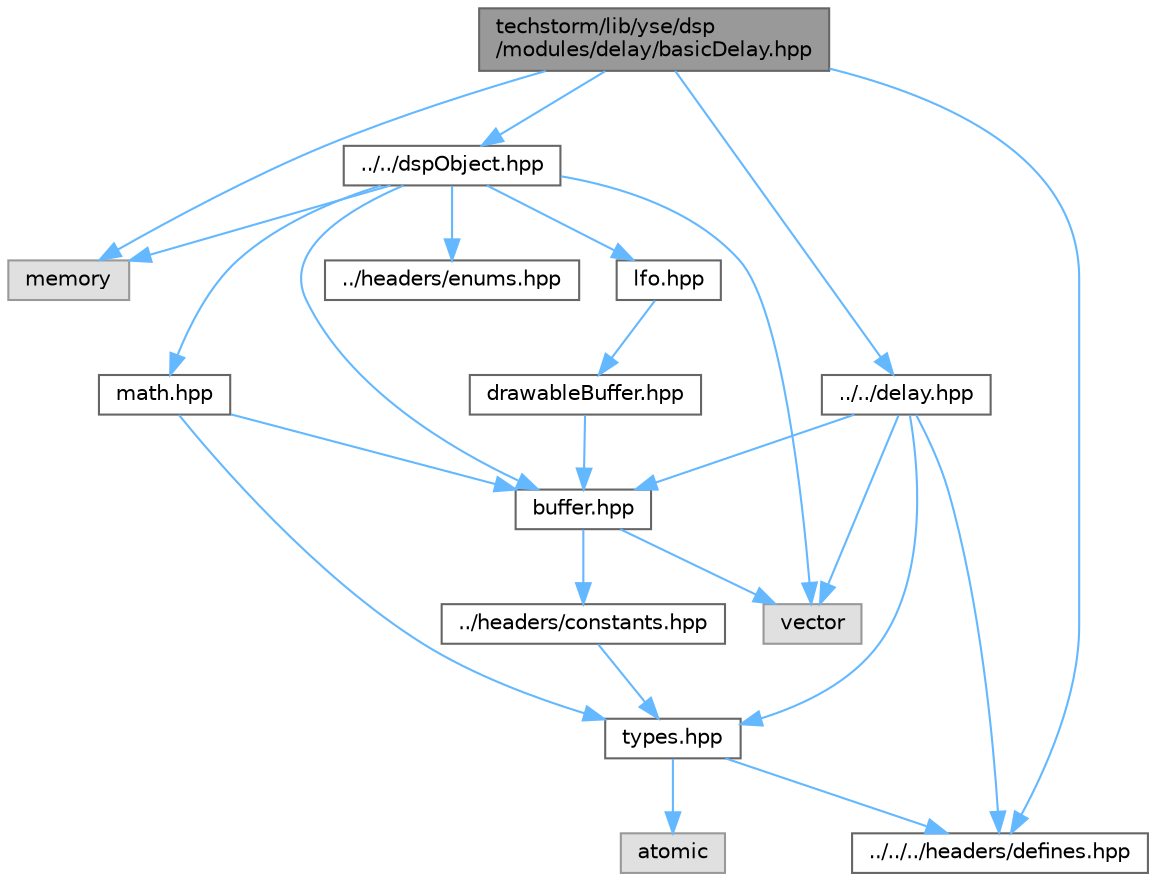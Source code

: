 digraph "techstorm/lib/yse/dsp/modules/delay/basicDelay.hpp"
{
 // LATEX_PDF_SIZE
  bgcolor="transparent";
  edge [fontname=Helvetica,fontsize=10,labelfontname=Helvetica,labelfontsize=10];
  node [fontname=Helvetica,fontsize=10,shape=box,height=0.2,width=0.4];
  Node1 [id="Node000001",label="techstorm/lib/yse/dsp\l/modules/delay/basicDelay.hpp",height=0.2,width=0.4,color="gray40", fillcolor="grey60", style="filled", fontcolor="black",tooltip=" "];
  Node1 -> Node2 [id="edge1_Node000001_Node000002",color="steelblue1",style="solid",tooltip=" "];
  Node2 [id="Node000002",label="../../../headers/defines.hpp",height=0.2,width=0.4,color="grey40", fillcolor="white", style="filled",URL="$defines_8hpp.html",tooltip=" "];
  Node1 -> Node3 [id="edge2_Node000001_Node000003",color="steelblue1",style="solid",tooltip=" "];
  Node3 [id="Node000003",label="../../dspObject.hpp",height=0.2,width=0.4,color="grey40", fillcolor="white", style="filled",URL="$dsp_object_8hpp.html",tooltip=" "];
  Node3 -> Node4 [id="edge3_Node000003_Node000004",color="steelblue1",style="solid",tooltip=" "];
  Node4 [id="Node000004",label="vector",height=0.2,width=0.4,color="grey60", fillcolor="#E0E0E0", style="filled",tooltip=" "];
  Node3 -> Node5 [id="edge4_Node000003_Node000005",color="steelblue1",style="solid",tooltip=" "];
  Node5 [id="Node000005",label="memory",height=0.2,width=0.4,color="grey60", fillcolor="#E0E0E0", style="filled",tooltip=" "];
  Node3 -> Node6 [id="edge5_Node000003_Node000006",color="steelblue1",style="solid",tooltip=" "];
  Node6 [id="Node000006",label="buffer.hpp",height=0.2,width=0.4,color="grey40", fillcolor="white", style="filled",URL="$buffer_8hpp.html",tooltip=" "];
  Node6 -> Node4 [id="edge6_Node000006_Node000004",color="steelblue1",style="solid",tooltip=" "];
  Node6 -> Node7 [id="edge7_Node000006_Node000007",color="steelblue1",style="solid",tooltip=" "];
  Node7 [id="Node000007",label="../headers/constants.hpp",height=0.2,width=0.4,color="grey40", fillcolor="white", style="filled",URL="$constants_8hpp.html",tooltip=" "];
  Node7 -> Node8 [id="edge8_Node000007_Node000008",color="steelblue1",style="solid",tooltip=" "];
  Node8 [id="Node000008",label="types.hpp",height=0.2,width=0.4,color="grey40", fillcolor="white", style="filled",URL="$types_8hpp.html",tooltip=" "];
  Node8 -> Node2 [id="edge9_Node000008_Node000002",color="steelblue1",style="solid",tooltip=" "];
  Node8 -> Node9 [id="edge10_Node000008_Node000009",color="steelblue1",style="solid",tooltip=" "];
  Node9 [id="Node000009",label="atomic",height=0.2,width=0.4,color="grey60", fillcolor="#E0E0E0", style="filled",tooltip=" "];
  Node3 -> Node10 [id="edge11_Node000003_Node000010",color="steelblue1",style="solid",tooltip=" "];
  Node10 [id="Node000010",label="../headers/enums.hpp",height=0.2,width=0.4,color="grey40", fillcolor="white", style="filled",URL="$enums_8hpp.html",tooltip=" "];
  Node3 -> Node11 [id="edge12_Node000003_Node000011",color="steelblue1",style="solid",tooltip=" "];
  Node11 [id="Node000011",label="lfo.hpp",height=0.2,width=0.4,color="grey40", fillcolor="white", style="filled",URL="$lfo_8hpp.html",tooltip=" "];
  Node11 -> Node12 [id="edge13_Node000011_Node000012",color="steelblue1",style="solid",tooltip=" "];
  Node12 [id="Node000012",label="drawableBuffer.hpp",height=0.2,width=0.4,color="grey40", fillcolor="white", style="filled",URL="$drawable_buffer_8hpp.html",tooltip=" "];
  Node12 -> Node6 [id="edge14_Node000012_Node000006",color="steelblue1",style="solid",tooltip=" "];
  Node3 -> Node13 [id="edge15_Node000003_Node000013",color="steelblue1",style="solid",tooltip=" "];
  Node13 [id="Node000013",label="math.hpp",height=0.2,width=0.4,color="grey40", fillcolor="white", style="filled",URL="$math_8hpp.html",tooltip=" "];
  Node13 -> Node8 [id="edge16_Node000013_Node000008",color="steelblue1",style="solid",tooltip=" "];
  Node13 -> Node6 [id="edge17_Node000013_Node000006",color="steelblue1",style="solid",tooltip=" "];
  Node1 -> Node14 [id="edge18_Node000001_Node000014",color="steelblue1",style="solid",tooltip=" "];
  Node14 [id="Node000014",label="../../delay.hpp",height=0.2,width=0.4,color="grey40", fillcolor="white", style="filled",URL="$delay_8hpp.html",tooltip=" "];
  Node14 -> Node4 [id="edge19_Node000014_Node000004",color="steelblue1",style="solid",tooltip=" "];
  Node14 -> Node2 [id="edge20_Node000014_Node000002",color="steelblue1",style="solid",tooltip=" "];
  Node14 -> Node8 [id="edge21_Node000014_Node000008",color="steelblue1",style="solid",tooltip=" "];
  Node14 -> Node6 [id="edge22_Node000014_Node000006",color="steelblue1",style="solid",tooltip=" "];
  Node1 -> Node5 [id="edge23_Node000001_Node000005",color="steelblue1",style="solid",tooltip=" "];
}
